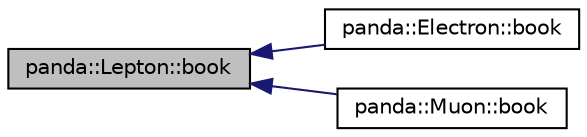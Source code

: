 digraph "panda::Lepton::book"
{
 // INTERACTIVE_SVG=YES
  edge [fontname="Helvetica",fontsize="10",labelfontname="Helvetica",labelfontsize="10"];
  node [fontname="Helvetica",fontsize="10",shape=record];
  rankdir="LR";
  Node1 [label="panda::Lepton::book",height=0.2,width=0.4,color="black", fillcolor="grey75", style="filled" fontcolor="black"];
  Node1 -> Node2 [dir="back",color="midnightblue",fontsize="10",style="solid"];
  Node2 [label="panda::Electron::book",height=0.2,width=0.4,color="black", fillcolor="white", style="filled",URL="$classpanda_1_1Electron.html#a77a28ebcf6778febcd82ae81cbf7d74c",tooltip="Book new branches to the tree corresponding to the variables of this object. "];
  Node1 -> Node3 [dir="back",color="midnightblue",fontsize="10",style="solid"];
  Node3 [label="panda::Muon::book",height=0.2,width=0.4,color="black", fillcolor="white", style="filled",URL="$classpanda_1_1Muon.html#a24dbbfcffa726e1594dcccd1db34fe5f",tooltip="Book new branches to the tree corresponding to the variables of this object. "];
}
